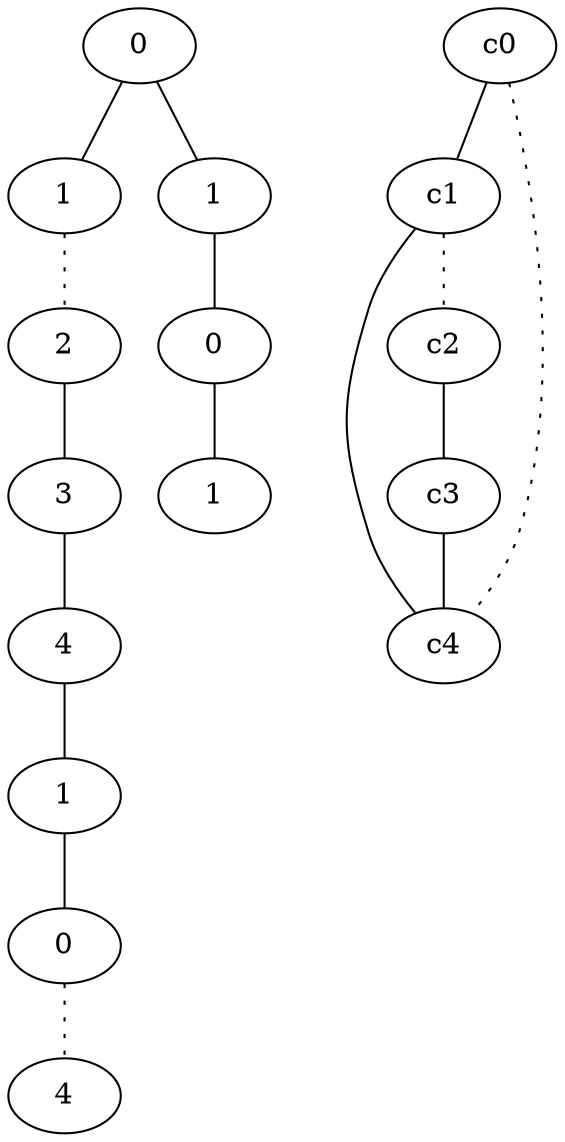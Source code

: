 graph {
a0[label=0];
a1[label=1];
a2[label=2];
a3[label=3];
a4[label=4];
a5[label=1];
a6[label=0];
a7[label=4];
a8[label=1];
a9[label=0];
a10[label=1];
a0 -- a1;
a0 -- a8;
a1 -- a2 [style=dotted];
a2 -- a3;
a3 -- a4;
a4 -- a5;
a5 -- a6;
a6 -- a7 [style=dotted];
a8 -- a9;
a9 -- a10;
c0 -- c1;
c0 -- c4 [style=dotted];
c1 -- c2 [style=dotted];
c1 -- c4;
c2 -- c3;
c3 -- c4;
}
